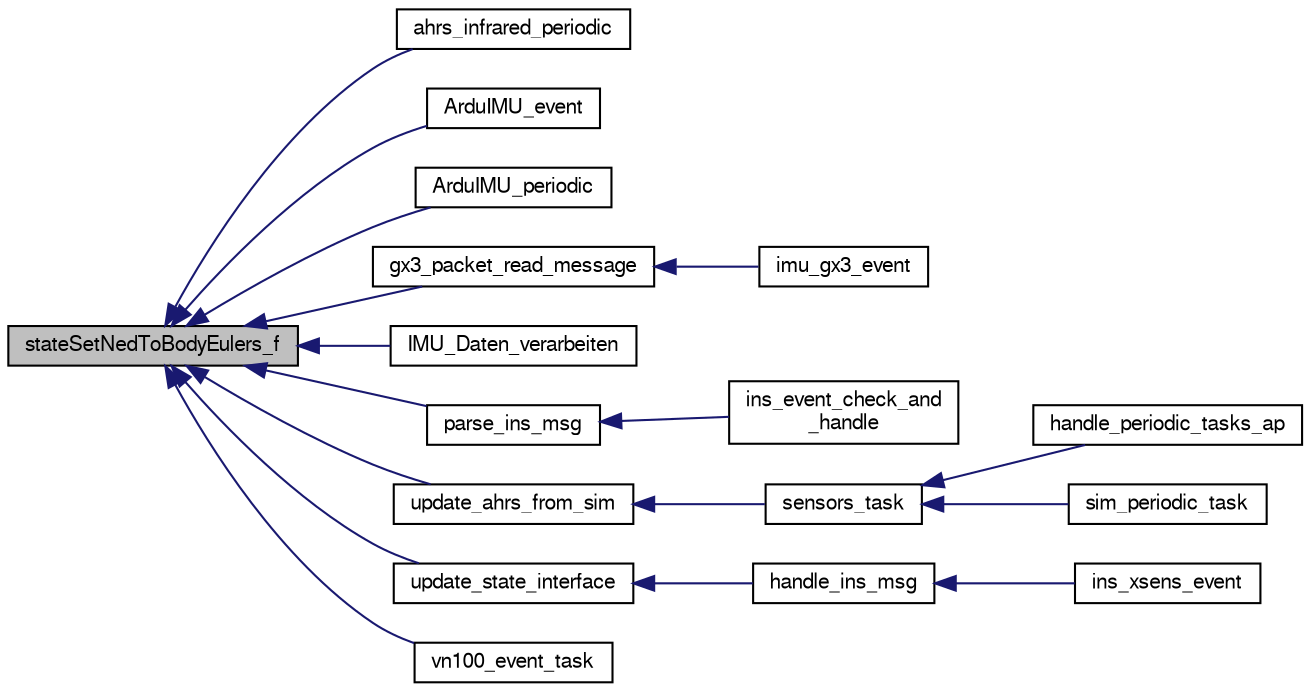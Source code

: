 digraph "stateSetNedToBodyEulers_f"
{
  edge [fontname="FreeSans",fontsize="10",labelfontname="FreeSans",labelfontsize="10"];
  node [fontname="FreeSans",fontsize="10",shape=record];
  rankdir="LR";
  Node1 [label="stateSetNedToBodyEulers_f",height=0.2,width=0.4,color="black", fillcolor="grey75", style="filled", fontcolor="black"];
  Node1 -> Node2 [dir="back",color="midnightblue",fontsize="10",style="solid",fontname="FreeSans"];
  Node2 [label="ahrs_infrared_periodic",height=0.2,width=0.4,color="black", fillcolor="white", style="filled",URL="$ahrs__infrared_8h.html#aafc3289be8980ae7fb44fa309f08b6be"];
  Node1 -> Node3 [dir="back",color="midnightblue",fontsize="10",style="solid",fontname="FreeSans"];
  Node3 [label="ArduIMU_event",height=0.2,width=0.4,color="black", fillcolor="white", style="filled",URL="$modules_2ins_2ins__arduimu__basic_8c.html#a6f80e69d733254b945f208647409073f"];
  Node1 -> Node4 [dir="back",color="midnightblue",fontsize="10",style="solid",fontname="FreeSans"];
  Node4 [label="ArduIMU_periodic",height=0.2,width=0.4,color="black", fillcolor="white", style="filled",URL="$ins__arduimu__basic_8h.html#a9084095772fef629b46485b78cb1fd7a"];
  Node1 -> Node5 [dir="back",color="midnightblue",fontsize="10",style="solid",fontname="FreeSans"];
  Node5 [label="gx3_packet_read_message",height=0.2,width=0.4,color="black", fillcolor="white", style="filled",URL="$ahrs__gx3_8h.html#acb7a83c7954119b08e90b88661889883"];
  Node5 -> Node6 [dir="back",color="midnightblue",fontsize="10",style="solid",fontname="FreeSans"];
  Node6 [label="imu_gx3_event",height=0.2,width=0.4,color="black", fillcolor="white", style="filled",URL="$ahrs__gx3_8h.html#aa9304b3a64697b585311bf38a4dc24ff"];
  Node1 -> Node7 [dir="back",color="midnightblue",fontsize="10",style="solid",fontname="FreeSans"];
  Node7 [label="IMU_Daten_verarbeiten",height=0.2,width=0.4,color="black", fillcolor="white", style="filled",URL="$modules_2ins_2ins__arduimu_8c.html#a78c0ed4113166dc7fa861569f0899d07"];
  Node1 -> Node8 [dir="back",color="midnightblue",fontsize="10",style="solid",fontname="FreeSans"];
  Node8 [label="parse_ins_msg",height=0.2,width=0.4,color="black", fillcolor="white", style="filled",URL="$ins__module_8h.html#a8cb976f9e02352af6815c51a4b18faec"];
  Node8 -> Node9 [dir="back",color="midnightblue",fontsize="10",style="solid",fontname="FreeSans"];
  Node9 [label="ins_event_check_and\l_handle",height=0.2,width=0.4,color="black", fillcolor="white", style="filled",URL="$ins__module_8h.html#ac34266139fe4658afe3bd0992441431a",tooltip="!SITL "];
  Node1 -> Node10 [dir="back",color="midnightblue",fontsize="10",style="solid",fontname="FreeSans"];
  Node10 [label="update_ahrs_from_sim",height=0.2,width=0.4,color="black", fillcolor="white", style="filled",URL="$ahrs__sim_8h.html#a631ce4de5e99850af24482335a960acf"];
  Node10 -> Node11 [dir="back",color="midnightblue",fontsize="10",style="solid",fontname="FreeSans"];
  Node11 [label="sensors_task",height=0.2,width=0.4,color="black", fillcolor="white", style="filled",URL="$fixedwing_2main__ap_8h.html#aaae462f08bad040640b5d7d9dac4e5d3",tooltip="Run at PERIODIC_FREQUENCY (60Hz if not defined) "];
  Node11 -> Node12 [dir="back",color="midnightblue",fontsize="10",style="solid",fontname="FreeSans"];
  Node12 [label="handle_periodic_tasks_ap",height=0.2,width=0.4,color="black", fillcolor="white", style="filled",URL="$fixedwing_2main__ap_8h.html#a43fd973b44bcc2c2583cf8287048212f"];
  Node11 -> Node13 [dir="back",color="midnightblue",fontsize="10",style="solid",fontname="FreeSans"];
  Node13 [label="sim_periodic_task",height=0.2,width=0.4,color="black", fillcolor="white", style="filled",URL="$sim__ap_8c.html#a4f982dacbb35ccfc3e0fcaa64156a2a0"];
  Node1 -> Node14 [dir="back",color="midnightblue",fontsize="10",style="solid",fontname="FreeSans"];
  Node14 [label="update_state_interface",height=0.2,width=0.4,color="black", fillcolor="white", style="filled",URL="$ins__xsens_8c.html#a8011d2c59733cc2b3ba2110bf3675bde"];
  Node14 -> Node15 [dir="back",color="midnightblue",fontsize="10",style="solid",fontname="FreeSans"];
  Node15 [label="handle_ins_msg",height=0.2,width=0.4,color="black", fillcolor="white", style="filled",URL="$ins__xsens_8c.html#a01a96d75a3da02e6c7046cff96b1f7e6"];
  Node15 -> Node16 [dir="back",color="midnightblue",fontsize="10",style="solid",fontname="FreeSans"];
  Node16 [label="ins_xsens_event",height=0.2,width=0.4,color="black", fillcolor="white", style="filled",URL="$ins__xsens_8h.html#a8bfad9d883f0f0c3b3f3ae57a0d8e775"];
  Node1 -> Node17 [dir="back",color="midnightblue",fontsize="10",style="solid",fontname="FreeSans"];
  Node17 [label="vn100_event_task",height=0.2,width=0.4,color="black", fillcolor="white", style="filled",URL="$ins__vn100_8h.html#a579de7597d4a8e23e8577ca9745c385d"];
}
